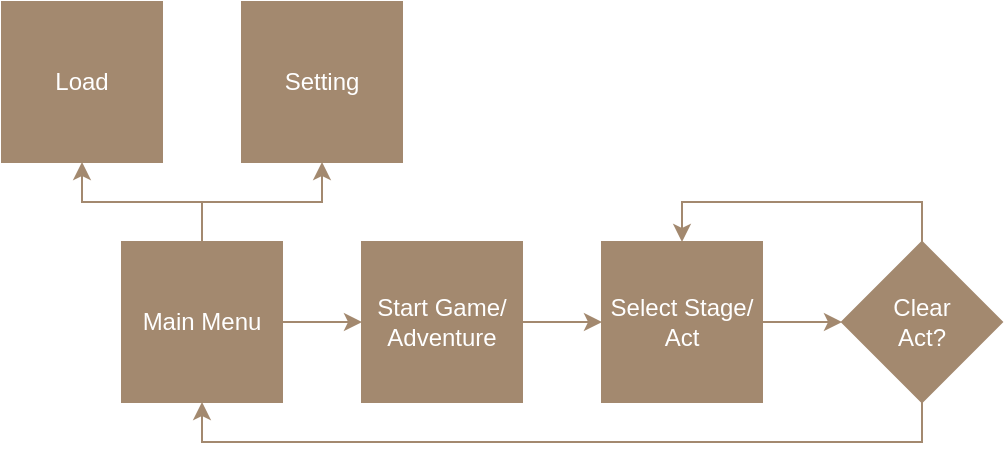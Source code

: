<mxfile version="13.0.3" type="device"><diagram id="QiykY75vu3fYR1aKa0xB" name="Page-1"><mxGraphModel dx="1874" dy="601" grid="1" gridSize="10" guides="1" tooltips="1" connect="1" arrows="1" fold="1" page="1" pageScale="1" pageWidth="850" pageHeight="1100" math="0" shadow="0"><root><mxCell id="0"/><mxCell id="1" parent="0"/><mxCell id="z_Zy0X9WfXvQ-ZqOocG3-14" style="edgeStyle=orthogonalEdgeStyle;rounded=0;orthogonalLoop=1;jettySize=auto;html=1;exitX=1;exitY=0.5;exitDx=0;exitDy=0;entryX=0;entryY=0.5;entryDx=0;entryDy=0;strokeColor=#A3896F;" parent="1" source="z_Zy0X9WfXvQ-ZqOocG3-1" target="z_Zy0X9WfXvQ-ZqOocG3-2" edge="1"><mxGeometry relative="1" as="geometry"/></mxCell><mxCell id="z_Zy0X9WfXvQ-ZqOocG3-1" value="&lt;font color=&quot;#ffffff&quot;&gt;Select Stage/ Act&lt;/font&gt;" style="whiteSpace=wrap;html=1;aspect=fixed;fillColor=#A3896F;strokeColor=#A3896F;" parent="1" vertex="1"><mxGeometry x="240" y="480" width="80" height="80" as="geometry"/></mxCell><mxCell id="z_Zy0X9WfXvQ-ZqOocG3-15" style="edgeStyle=orthogonalEdgeStyle;rounded=0;orthogonalLoop=1;jettySize=auto;html=1;exitX=0.5;exitY=0;exitDx=0;exitDy=0;entryX=0.5;entryY=0;entryDx=0;entryDy=0;strokeColor=#A3896F;" parent="1" source="z_Zy0X9WfXvQ-ZqOocG3-2" target="z_Zy0X9WfXvQ-ZqOocG3-1" edge="1"><mxGeometry relative="1" as="geometry"/></mxCell><mxCell id="z_Zy0X9WfXvQ-ZqOocG3-19" style="edgeStyle=orthogonalEdgeStyle;rounded=0;orthogonalLoop=1;jettySize=auto;html=1;exitX=0.5;exitY=1;exitDx=0;exitDy=0;entryX=0.5;entryY=1;entryDx=0;entryDy=0;strokeColor=#A3896F;" parent="1" source="z_Zy0X9WfXvQ-ZqOocG3-2" target="z_Zy0X9WfXvQ-ZqOocG3-5" edge="1"><mxGeometry relative="1" as="geometry"/></mxCell><mxCell id="z_Zy0X9WfXvQ-ZqOocG3-20" value="&lt;font&gt;No&lt;/font&gt;" style="edgeLabel;html=1;align=center;verticalAlign=middle;resizable=0;points=[];fontColor=#FFFFFF;labelBackgroundColor=none;" parent="z_Zy0X9WfXvQ-ZqOocG3-19" vertex="1" connectable="0"><mxGeometry x="-0.979" relative="1" as="geometry"><mxPoint x="-20" y="5.6" as="offset"/></mxGeometry></mxCell><mxCell id="z_Zy0X9WfXvQ-ZqOocG3-2" value="&lt;font color=&quot;#ffffff&quot;&gt;Clear &lt;br&gt;Act?&lt;/font&gt;" style="rhombus;whiteSpace=wrap;html=1;fillColor=#A3896F;strokeColor=#A3896F;" parent="1" vertex="1"><mxGeometry x="360" y="480" width="80" height="80" as="geometry"/></mxCell><mxCell id="z_Zy0X9WfXvQ-ZqOocG3-13" style="edgeStyle=orthogonalEdgeStyle;rounded=0;orthogonalLoop=1;jettySize=auto;html=1;exitX=1;exitY=0.5;exitDx=0;exitDy=0;entryX=0;entryY=0.5;entryDx=0;entryDy=0;strokeColor=#A3896F;" parent="1" source="z_Zy0X9WfXvQ-ZqOocG3-3" target="z_Zy0X9WfXvQ-ZqOocG3-1" edge="1"><mxGeometry relative="1" as="geometry"/></mxCell><mxCell id="z_Zy0X9WfXvQ-ZqOocG3-3" value="&lt;font color=&quot;#ffffff&quot;&gt;Start Game/ Adventure&lt;/font&gt;" style="whiteSpace=wrap;html=1;aspect=fixed;fillColor=#A3896F;strokeColor=#A3896F;" parent="1" vertex="1"><mxGeometry x="120" y="480" width="80" height="80" as="geometry"/></mxCell><mxCell id="z_Zy0X9WfXvQ-ZqOocG3-12" style="edgeStyle=orthogonalEdgeStyle;rounded=0;orthogonalLoop=1;jettySize=auto;html=1;exitX=1;exitY=0.5;exitDx=0;exitDy=0;entryX=0;entryY=0.5;entryDx=0;entryDy=0;strokeColor=#A3896F;" parent="1" source="z_Zy0X9WfXvQ-ZqOocG3-5" target="z_Zy0X9WfXvQ-ZqOocG3-3" edge="1"><mxGeometry relative="1" as="geometry"/></mxCell><mxCell id="z_Zy0X9WfXvQ-ZqOocG3-17" style="edgeStyle=orthogonalEdgeStyle;rounded=0;orthogonalLoop=1;jettySize=auto;html=1;exitX=0.5;exitY=0;exitDx=0;exitDy=0;entryX=0.5;entryY=1;entryDx=0;entryDy=0;strokeColor=#A3896F;" parent="1" source="z_Zy0X9WfXvQ-ZqOocG3-5" target="z_Zy0X9WfXvQ-ZqOocG3-6" edge="1"><mxGeometry relative="1" as="geometry"/></mxCell><mxCell id="z_Zy0X9WfXvQ-ZqOocG3-18" style="edgeStyle=orthogonalEdgeStyle;rounded=0;orthogonalLoop=1;jettySize=auto;html=1;exitX=0.5;exitY=0;exitDx=0;exitDy=0;entryX=0.5;entryY=1;entryDx=0;entryDy=0;strokeColor=#A3896F;" parent="1" source="z_Zy0X9WfXvQ-ZqOocG3-5" target="z_Zy0X9WfXvQ-ZqOocG3-7" edge="1"><mxGeometry relative="1" as="geometry"/></mxCell><mxCell id="z_Zy0X9WfXvQ-ZqOocG3-5" value="&lt;font color=&quot;#ffffff&quot;&gt;Main Menu&lt;/font&gt;" style="whiteSpace=wrap;html=1;aspect=fixed;fillColor=#A3896F;strokeColor=#A3896F;" parent="1" vertex="1"><mxGeometry y="480" width="80" height="80" as="geometry"/></mxCell><mxCell id="z_Zy0X9WfXvQ-ZqOocG3-6" value="&lt;font color=&quot;#ffffff&quot;&gt;Setting&lt;/font&gt;" style="whiteSpace=wrap;html=1;aspect=fixed;fillColor=#A3896F;strokeColor=#A3896F;" parent="1" vertex="1"><mxGeometry x="60" y="360" width="80" height="80" as="geometry"/></mxCell><mxCell id="z_Zy0X9WfXvQ-ZqOocG3-7" value="&lt;font color=&quot;#ffffff&quot;&gt;Load&lt;/font&gt;" style="whiteSpace=wrap;html=1;aspect=fixed;fillColor=#A3896F;strokeColor=#A3896F;" parent="1" vertex="1"><mxGeometry x="-60" y="360" width="80" height="80" as="geometry"/></mxCell><mxCell id="z_Zy0X9WfXvQ-ZqOocG3-21" value="&lt;font&gt;Yes&lt;/font&gt;" style="edgeLabel;html=1;align=center;verticalAlign=middle;resizable=0;points=[];fontColor=#FFFFFF;labelBackgroundColor=none;" parent="1" vertex="1" connectable="0"><mxGeometry x="390" y="470" as="geometry"><mxPoint x="-10" y="5.6" as="offset"/></mxGeometry></mxCell></root></mxGraphModel></diagram></mxfile>